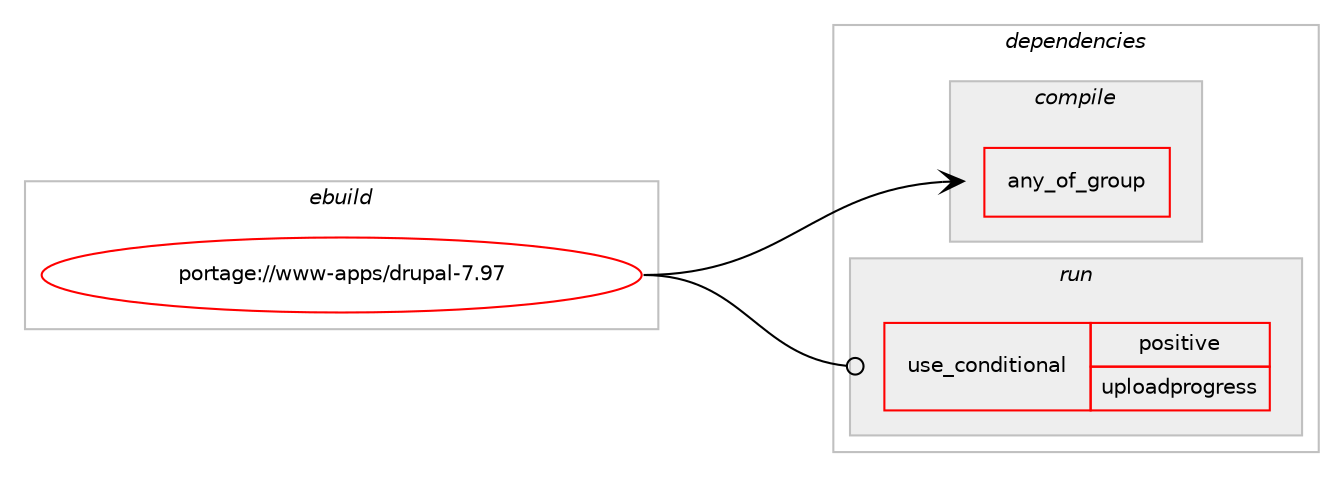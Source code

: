 digraph prolog {

# *************
# Graph options
# *************

newrank=true;
concentrate=true;
compound=true;
graph [rankdir=LR,fontname=Helvetica,fontsize=10,ranksep=1.5];#, ranksep=2.5, nodesep=0.2];
edge  [arrowhead=vee];
node  [fontname=Helvetica,fontsize=10];

# **********
# The ebuild
# **********

subgraph cluster_leftcol {
color=gray;
rank=same;
label=<<i>ebuild</i>>;
id [label="portage://www-apps/drupal-7.97", color=red, width=4, href="../www-apps/drupal-7.97.svg"];
}

# ****************
# The dependencies
# ****************

subgraph cluster_midcol {
color=gray;
label=<<i>dependencies</i>>;
subgraph cluster_compile {
fillcolor="#eeeeee";
style=filled;
label=<<i>compile</i>>;
subgraph any2986 {
dependency223754 [label=<<TABLE BORDER="0" CELLBORDER="1" CELLSPACING="0" CELLPADDING="4"><TR><TD CELLPADDING="10">any_of_group</TD></TR></TABLE>>, shape=none, color=red];# *** BEGIN UNKNOWN DEPENDENCY TYPE (TODO) ***
# dependency223754 -> package_dependency(portage://www-apps/drupal-7.97,install,no,virtual,httpd-cgi,none,[,,],[],[])
# *** END UNKNOWN DEPENDENCY TYPE (TODO) ***

# *** BEGIN UNKNOWN DEPENDENCY TYPE (TODO) ***
# dependency223754 -> package_dependency(portage://www-apps/drupal-7.97,install,no,virtual,httpd-fastcgi,none,[,,],[],[])
# *** END UNKNOWN DEPENDENCY TYPE (TODO) ***

}
id:e -> dependency223754:w [weight=20,style="solid",arrowhead="vee"];
# *** BEGIN UNKNOWN DEPENDENCY TYPE (TODO) ***
# id -> package_dependency(portage://www-apps/drupal-7.97,install,no,app-admin,webapp-config,none,[,,],[],[])
# *** END UNKNOWN DEPENDENCY TYPE (TODO) ***

}
subgraph cluster_compileandrun {
fillcolor="#eeeeee";
style=filled;
label=<<i>compile and run</i>>;
}
subgraph cluster_run {
fillcolor="#eeeeee";
style=filled;
label=<<i>run</i>>;
subgraph cond116093 {
dependency223755 [label=<<TABLE BORDER="0" CELLBORDER="1" CELLSPACING="0" CELLPADDING="4"><TR><TD ROWSPAN="3" CELLPADDING="10">use_conditional</TD></TR><TR><TD>positive</TD></TR><TR><TD>uploadprogress</TD></TR></TABLE>>, shape=none, color=red];
# *** BEGIN UNKNOWN DEPENDENCY TYPE (TODO) ***
# dependency223755 -> package_dependency(portage://www-apps/drupal-7.97,run,no,dev-php,pecl-uploadprogress,none,[,,],[],[])
# *** END UNKNOWN DEPENDENCY TYPE (TODO) ***

}
id:e -> dependency223755:w [weight=20,style="solid",arrowhead="odot"];
# *** BEGIN UNKNOWN DEPENDENCY TYPE (TODO) ***
# id -> package_dependency(portage://www-apps/drupal-7.97,run,no,app-admin,webapp-config,none,[,,],[],[])
# *** END UNKNOWN DEPENDENCY TYPE (TODO) ***

# *** BEGIN UNKNOWN DEPENDENCY TYPE (TODO) ***
# id -> package_dependency(portage://www-apps/drupal-7.97,run,no,dev-lang,php,none,[,,],[],[use(enable(gd),none),use(enable(hash),positive),use(optenable(mysql),none),use(enable(pdo),none),use(optenable(postgres),none),use(enable(simplexml),none),use(optenable(sqlite),none),use(enable(xml),none)])
# *** END UNKNOWN DEPENDENCY TYPE (TODO) ***

# *** BEGIN UNKNOWN DEPENDENCY TYPE (TODO) ***
# id -> package_dependency(portage://www-apps/drupal-7.97,run,no,virtual,httpd-php,none,[,,],[],[])
# *** END UNKNOWN DEPENDENCY TYPE (TODO) ***

}
}

# **************
# The candidates
# **************

subgraph cluster_choices {
rank=same;
color=gray;
label=<<i>candidates</i>>;

}

}
